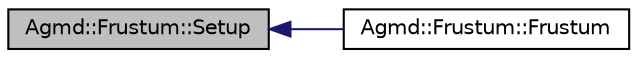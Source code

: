 digraph "Agmd::Frustum::Setup"
{
  edge [fontname="Helvetica",fontsize="10",labelfontname="Helvetica",labelfontsize="10"];
  node [fontname="Helvetica",fontsize="10",shape=record];
  rankdir="LR";
  Node1 [label="Agmd::Frustum::Setup",height=0.2,width=0.4,color="black", fillcolor="grey75", style="filled" fontcolor="black"];
  Node1 -> Node2 [dir="back",color="midnightblue",fontsize="10",style="solid",fontname="Helvetica"];
  Node2 [label="Agmd::Frustum::Frustum",height=0.2,width=0.4,color="black", fillcolor="white", style="filled",URL="$class_agmd_1_1_frustum.html#ac972c636b9fbb308cda969ad45ece325"];
}
